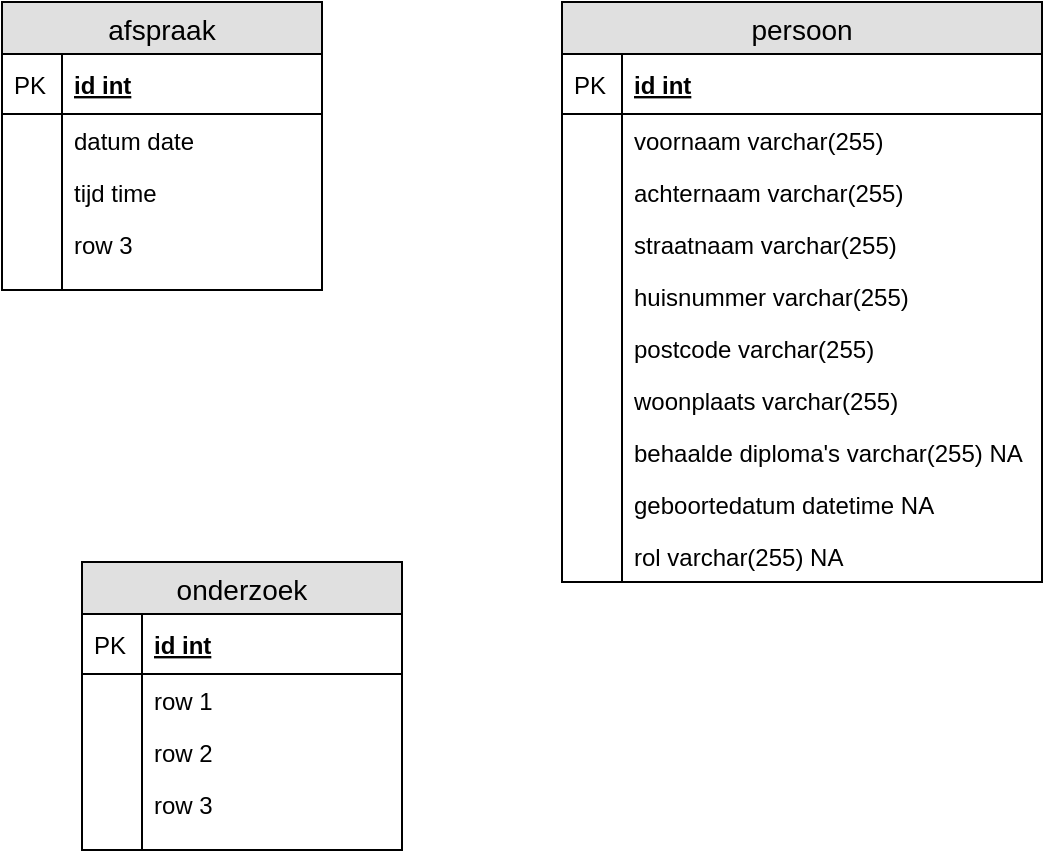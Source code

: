 <mxfile type="github" version="12.7.9"><diagram id="FCW3SQCGgS2LEOTlX6Vn" name="Page-1"><mxGraphModel grid="1" dx="1422" dy="792" gridSize="10" guides="1" tooltips="1" connect="1" arrows="1" fold="1" page="1" pageScale="1" pageWidth="827" pageHeight="1169" math="0" shadow="0"><root><mxCell id="0"/><mxCell id="1" parent="0"/><mxCell id="SnSiwHHTWoDjvqTIoeBE-45" value="onderzoek" parent="1" vertex="1" style="swimlane;fontStyle=0;childLayout=stackLayout;horizontal=1;startSize=26;fillColor=#e0e0e0;horizontalStack=0;resizeParent=1;resizeParentMax=0;resizeLast=0;collapsible=1;marginBottom=0;swimlaneFillColor=#ffffff;align=center;fontSize=14;"><mxGeometry as="geometry" height="144" width="160" x="120" y="480"/></mxCell><mxCell id="SnSiwHHTWoDjvqTIoeBE-46" value="id int" parent="SnSiwHHTWoDjvqTIoeBE-45" vertex="1" style="shape=partialRectangle;top=0;left=0;right=0;bottom=1;align=left;verticalAlign=middle;fillColor=none;spacingLeft=34;spacingRight=4;overflow=hidden;rotatable=0;points=[[0,0.5],[1,0.5]];portConstraint=eastwest;dropTarget=0;fontStyle=5;fontSize=12;"><mxGeometry as="geometry" height="30" width="160" y="26"/></mxCell><mxCell id="SnSiwHHTWoDjvqTIoeBE-47" value="PK" parent="SnSiwHHTWoDjvqTIoeBE-46" vertex="1" style="shape=partialRectangle;top=0;left=0;bottom=0;fillColor=none;align=left;verticalAlign=middle;spacingLeft=4;spacingRight=4;overflow=hidden;rotatable=0;points=[];portConstraint=eastwest;part=1;fontSize=12;" connectable="0"><mxGeometry as="geometry" height="30" width="30"/></mxCell><mxCell id="SnSiwHHTWoDjvqTIoeBE-48" value="row 1" parent="SnSiwHHTWoDjvqTIoeBE-45" vertex="1" style="shape=partialRectangle;top=0;left=0;right=0;bottom=0;align=left;verticalAlign=top;fillColor=none;spacingLeft=34;spacingRight=4;overflow=hidden;rotatable=0;points=[[0,0.5],[1,0.5]];portConstraint=eastwest;dropTarget=0;fontSize=12;"><mxGeometry as="geometry" height="26" width="160" y="56"/></mxCell><mxCell id="SnSiwHHTWoDjvqTIoeBE-49" value="" parent="SnSiwHHTWoDjvqTIoeBE-48" vertex="1" style="shape=partialRectangle;top=0;left=0;bottom=0;fillColor=none;align=left;verticalAlign=top;spacingLeft=4;spacingRight=4;overflow=hidden;rotatable=0;points=[];portConstraint=eastwest;part=1;fontSize=12;" connectable="0"><mxGeometry as="geometry" height="26" width="30"/></mxCell><mxCell id="SnSiwHHTWoDjvqTIoeBE-50" value="row 2" parent="SnSiwHHTWoDjvqTIoeBE-45" vertex="1" style="shape=partialRectangle;top=0;left=0;right=0;bottom=0;align=left;verticalAlign=top;fillColor=none;spacingLeft=34;spacingRight=4;overflow=hidden;rotatable=0;points=[[0,0.5],[1,0.5]];portConstraint=eastwest;dropTarget=0;fontSize=12;"><mxGeometry as="geometry" height="26" width="160" y="82"/></mxCell><mxCell id="SnSiwHHTWoDjvqTIoeBE-51" value="" parent="SnSiwHHTWoDjvqTIoeBE-50" vertex="1" style="shape=partialRectangle;top=0;left=0;bottom=0;fillColor=none;align=left;verticalAlign=top;spacingLeft=4;spacingRight=4;overflow=hidden;rotatable=0;points=[];portConstraint=eastwest;part=1;fontSize=12;" connectable="0"><mxGeometry as="geometry" height="26" width="30"/></mxCell><mxCell id="SnSiwHHTWoDjvqTIoeBE-52" value="row 3" parent="SnSiwHHTWoDjvqTIoeBE-45" vertex="1" style="shape=partialRectangle;top=0;left=0;right=0;bottom=0;align=left;verticalAlign=top;fillColor=none;spacingLeft=34;spacingRight=4;overflow=hidden;rotatable=0;points=[[0,0.5],[1,0.5]];portConstraint=eastwest;dropTarget=0;fontSize=12;"><mxGeometry as="geometry" height="26" width="160" y="108"/></mxCell><mxCell id="SnSiwHHTWoDjvqTIoeBE-53" value="" parent="SnSiwHHTWoDjvqTIoeBE-52" vertex="1" style="shape=partialRectangle;top=0;left=0;bottom=0;fillColor=none;align=left;verticalAlign=top;spacingLeft=4;spacingRight=4;overflow=hidden;rotatable=0;points=[];portConstraint=eastwest;part=1;fontSize=12;" connectable="0"><mxGeometry as="geometry" height="26" width="30"/></mxCell><mxCell id="SnSiwHHTWoDjvqTIoeBE-54" value="" parent="SnSiwHHTWoDjvqTIoeBE-45" vertex="1" style="shape=partialRectangle;top=0;left=0;right=0;bottom=0;align=left;verticalAlign=top;fillColor=none;spacingLeft=34;spacingRight=4;overflow=hidden;rotatable=0;points=[[0,0.5],[1,0.5]];portConstraint=eastwest;dropTarget=0;fontSize=12;"><mxGeometry as="geometry" height="10" width="160" y="134"/></mxCell><mxCell id="SnSiwHHTWoDjvqTIoeBE-55" value="" parent="SnSiwHHTWoDjvqTIoeBE-54" vertex="1" style="shape=partialRectangle;top=0;left=0;bottom=0;fillColor=none;align=left;verticalAlign=top;spacingLeft=4;spacingRight=4;overflow=hidden;rotatable=0;points=[];portConstraint=eastwest;part=1;fontSize=12;" connectable="0"><mxGeometry as="geometry" height="10" width="30"/></mxCell><mxCell id="SnSiwHHTWoDjvqTIoeBE-56" value="afspraak" parent="1" vertex="1" style="swimlane;fontStyle=0;childLayout=stackLayout;horizontal=1;startSize=26;fillColor=#e0e0e0;horizontalStack=0;resizeParent=1;resizeParentMax=0;resizeLast=0;collapsible=1;marginBottom=0;swimlaneFillColor=#ffffff;align=center;fontSize=14;"><mxGeometry as="geometry" height="144" width="160" x="80" y="200"/></mxCell><mxCell id="SnSiwHHTWoDjvqTIoeBE-57" value="id int" parent="SnSiwHHTWoDjvqTIoeBE-56" vertex="1" style="shape=partialRectangle;top=0;left=0;right=0;bottom=1;align=left;verticalAlign=middle;fillColor=none;spacingLeft=34;spacingRight=4;overflow=hidden;rotatable=0;points=[[0,0.5],[1,0.5]];portConstraint=eastwest;dropTarget=0;fontStyle=5;fontSize=12;"><mxGeometry as="geometry" height="30" width="160" y="26"/></mxCell><mxCell id="SnSiwHHTWoDjvqTIoeBE-58" value="PK" parent="SnSiwHHTWoDjvqTIoeBE-57" vertex="1" style="shape=partialRectangle;top=0;left=0;bottom=0;fillColor=none;align=left;verticalAlign=middle;spacingLeft=4;spacingRight=4;overflow=hidden;rotatable=0;points=[];portConstraint=eastwest;part=1;fontSize=12;" connectable="0"><mxGeometry as="geometry" height="30" width="30"/></mxCell><mxCell id="SnSiwHHTWoDjvqTIoeBE-59" value="datum date" parent="SnSiwHHTWoDjvqTIoeBE-56" vertex="1" style="shape=partialRectangle;top=0;left=0;right=0;bottom=0;align=left;verticalAlign=top;fillColor=none;spacingLeft=34;spacingRight=4;overflow=hidden;rotatable=0;points=[[0,0.5],[1,0.5]];portConstraint=eastwest;dropTarget=0;fontSize=12;"><mxGeometry as="geometry" height="26" width="160" y="56"/></mxCell><mxCell id="SnSiwHHTWoDjvqTIoeBE-60" value="" parent="SnSiwHHTWoDjvqTIoeBE-59" vertex="1" style="shape=partialRectangle;top=0;left=0;bottom=0;fillColor=none;align=left;verticalAlign=top;spacingLeft=4;spacingRight=4;overflow=hidden;rotatable=0;points=[];portConstraint=eastwest;part=1;fontSize=12;" connectable="0"><mxGeometry as="geometry" height="26" width="30"/></mxCell><mxCell id="SnSiwHHTWoDjvqTIoeBE-61" value="tijd time" parent="SnSiwHHTWoDjvqTIoeBE-56" vertex="1" style="shape=partialRectangle;top=0;left=0;right=0;bottom=0;align=left;verticalAlign=top;fillColor=none;spacingLeft=34;spacingRight=4;overflow=hidden;rotatable=0;points=[[0,0.5],[1,0.5]];portConstraint=eastwest;dropTarget=0;fontSize=12;"><mxGeometry as="geometry" height="26" width="160" y="82"/></mxCell><mxCell id="SnSiwHHTWoDjvqTIoeBE-62" value="" parent="SnSiwHHTWoDjvqTIoeBE-61" vertex="1" style="shape=partialRectangle;top=0;left=0;bottom=0;fillColor=none;align=left;verticalAlign=top;spacingLeft=4;spacingRight=4;overflow=hidden;rotatable=0;points=[];portConstraint=eastwest;part=1;fontSize=12;" connectable="0"><mxGeometry as="geometry" height="26" width="30"/></mxCell><mxCell id="SnSiwHHTWoDjvqTIoeBE-63" value="row 3" parent="SnSiwHHTWoDjvqTIoeBE-56" vertex="1" style="shape=partialRectangle;top=0;left=0;right=0;bottom=0;align=left;verticalAlign=top;fillColor=none;spacingLeft=34;spacingRight=4;overflow=hidden;rotatable=0;points=[[0,0.5],[1,0.5]];portConstraint=eastwest;dropTarget=0;fontSize=12;"><mxGeometry as="geometry" height="26" width="160" y="108"/></mxCell><mxCell id="SnSiwHHTWoDjvqTIoeBE-64" value="" parent="SnSiwHHTWoDjvqTIoeBE-63" vertex="1" style="shape=partialRectangle;top=0;left=0;bottom=0;fillColor=none;align=left;verticalAlign=top;spacingLeft=4;spacingRight=4;overflow=hidden;rotatable=0;points=[];portConstraint=eastwest;part=1;fontSize=12;" connectable="0"><mxGeometry as="geometry" height="26" width="30"/></mxCell><mxCell id="SnSiwHHTWoDjvqTIoeBE-65" value="" parent="SnSiwHHTWoDjvqTIoeBE-56" vertex="1" style="shape=partialRectangle;top=0;left=0;right=0;bottom=0;align=left;verticalAlign=top;fillColor=none;spacingLeft=34;spacingRight=4;overflow=hidden;rotatable=0;points=[[0,0.5],[1,0.5]];portConstraint=eastwest;dropTarget=0;fontSize=12;"><mxGeometry as="geometry" height="10" width="160" y="134"/></mxCell><mxCell id="SnSiwHHTWoDjvqTIoeBE-66" value="" parent="SnSiwHHTWoDjvqTIoeBE-65" vertex="1" style="shape=partialRectangle;top=0;left=0;bottom=0;fillColor=none;align=left;verticalAlign=top;spacingLeft=4;spacingRight=4;overflow=hidden;rotatable=0;points=[];portConstraint=eastwest;part=1;fontSize=12;" connectable="0"><mxGeometry as="geometry" height="10" width="30"/></mxCell><mxCell id="SnSiwHHTWoDjvqTIoeBE-86" value="persoon" parent="1" vertex="1" style="swimlane;fontStyle=0;childLayout=stackLayout;horizontal=1;startSize=26;fillColor=#e0e0e0;horizontalStack=0;resizeParent=1;resizeParentMax=0;resizeLast=0;collapsible=1;marginBottom=0;swimlaneFillColor=#ffffff;align=center;fontSize=14;"><mxGeometry as="geometry" height="290" width="240" x="360" y="200"/></mxCell><mxCell id="SnSiwHHTWoDjvqTIoeBE-87" value="id int" parent="SnSiwHHTWoDjvqTIoeBE-86" vertex="1" style="shape=partialRectangle;top=0;left=0;right=0;bottom=1;align=left;verticalAlign=middle;fillColor=none;spacingLeft=34;spacingRight=4;overflow=hidden;rotatable=0;points=[[0,0.5],[1,0.5]];portConstraint=eastwest;dropTarget=0;fontStyle=5;fontSize=12;"><mxGeometry as="geometry" height="30" width="240" y="26"/></mxCell><mxCell id="SnSiwHHTWoDjvqTIoeBE-88" value="PK" parent="SnSiwHHTWoDjvqTIoeBE-87" vertex="1" style="shape=partialRectangle;top=0;left=0;bottom=0;fillColor=none;align=left;verticalAlign=middle;spacingLeft=4;spacingRight=4;overflow=hidden;rotatable=0;points=[];portConstraint=eastwest;part=1;fontSize=12;" connectable="0"><mxGeometry as="geometry" height="30" width="30"/></mxCell><mxCell id="SnSiwHHTWoDjvqTIoeBE-89" value="voornaam varchar(255)" parent="SnSiwHHTWoDjvqTIoeBE-86" vertex="1" style="shape=partialRectangle;top=0;left=0;right=0;bottom=0;align=left;verticalAlign=top;fillColor=none;spacingLeft=34;spacingRight=4;overflow=hidden;rotatable=0;points=[[0,0.5],[1,0.5]];portConstraint=eastwest;dropTarget=0;fontSize=12;"><mxGeometry as="geometry" height="26" width="240" y="56"/></mxCell><mxCell id="SnSiwHHTWoDjvqTIoeBE-90" value="" parent="SnSiwHHTWoDjvqTIoeBE-89" vertex="1" style="shape=partialRectangle;top=0;left=0;bottom=0;fillColor=none;align=left;verticalAlign=top;spacingLeft=4;spacingRight=4;overflow=hidden;rotatable=0;points=[];portConstraint=eastwest;part=1;fontSize=12;" connectable="0"><mxGeometry as="geometry" height="26" width="30"/></mxCell><mxCell id="SnSiwHHTWoDjvqTIoeBE-91" value="achternaam varchar(255) " parent="SnSiwHHTWoDjvqTIoeBE-86" vertex="1" style="shape=partialRectangle;top=0;left=0;right=0;bottom=0;align=left;verticalAlign=top;fillColor=none;spacingLeft=34;spacingRight=4;overflow=hidden;rotatable=0;points=[[0,0.5],[1,0.5]];portConstraint=eastwest;dropTarget=0;fontSize=12;"><mxGeometry as="geometry" height="26" width="240" y="82"/></mxCell><mxCell id="SnSiwHHTWoDjvqTIoeBE-92" value="" parent="SnSiwHHTWoDjvqTIoeBE-91" vertex="1" style="shape=partialRectangle;top=0;left=0;bottom=0;fillColor=none;align=left;verticalAlign=top;spacingLeft=4;spacingRight=4;overflow=hidden;rotatable=0;points=[];portConstraint=eastwest;part=1;fontSize=12;" connectable="0"><mxGeometry as="geometry" height="26" width="30"/></mxCell><mxCell id="SnSiwHHTWoDjvqTIoeBE-95" value="straatnaam varchar(255)" parent="SnSiwHHTWoDjvqTIoeBE-86" vertex="1" style="shape=partialRectangle;top=0;left=0;right=0;bottom=0;align=left;verticalAlign=top;fillColor=none;spacingLeft=34;spacingRight=4;overflow=hidden;rotatable=0;points=[[0,0.5],[1,0.5]];portConstraint=eastwest;dropTarget=0;fontSize=12;"><mxGeometry as="geometry" height="26" width="240" y="108"/></mxCell><mxCell id="SnSiwHHTWoDjvqTIoeBE-96" value="" parent="SnSiwHHTWoDjvqTIoeBE-95" vertex="1" style="shape=partialRectangle;top=0;left=0;bottom=0;fillColor=none;align=left;verticalAlign=top;spacingLeft=4;spacingRight=4;overflow=hidden;rotatable=0;points=[];portConstraint=eastwest;part=1;fontSize=12;" connectable="0"><mxGeometry as="geometry" height="26" width="30"/></mxCell><mxCell id="SnSiwHHTWoDjvqTIoeBE-97" value="huisnummer varchar(255) " parent="SnSiwHHTWoDjvqTIoeBE-86" vertex="1" style="shape=partialRectangle;top=0;left=0;right=0;bottom=0;align=left;verticalAlign=top;fillColor=none;spacingLeft=34;spacingRight=4;overflow=hidden;rotatable=0;points=[[0,0.5],[1,0.5]];portConstraint=eastwest;dropTarget=0;fontSize=12;"><mxGeometry as="geometry" height="26" width="240" y="134"/></mxCell><mxCell id="SnSiwHHTWoDjvqTIoeBE-98" value="" parent="SnSiwHHTWoDjvqTIoeBE-97" vertex="1" style="shape=partialRectangle;top=0;left=0;bottom=0;fillColor=none;align=left;verticalAlign=top;spacingLeft=4;spacingRight=4;overflow=hidden;rotatable=0;points=[];portConstraint=eastwest;part=1;fontSize=12;" connectable="0"><mxGeometry as="geometry" height="26" width="30"/></mxCell><mxCell id="SnSiwHHTWoDjvqTIoeBE-99" value="postcode varchar(255)" parent="SnSiwHHTWoDjvqTIoeBE-86" vertex="1" style="shape=partialRectangle;top=0;left=0;right=0;bottom=0;align=left;verticalAlign=top;fillColor=none;spacingLeft=34;spacingRight=4;overflow=hidden;rotatable=0;points=[[0,0.5],[1,0.5]];portConstraint=eastwest;dropTarget=0;fontSize=12;"><mxGeometry as="geometry" height="26" width="240" y="160"/></mxCell><mxCell id="SnSiwHHTWoDjvqTIoeBE-100" value="" parent="SnSiwHHTWoDjvqTIoeBE-99" vertex="1" style="shape=partialRectangle;top=0;left=0;bottom=0;fillColor=none;align=left;verticalAlign=top;spacingLeft=4;spacingRight=4;overflow=hidden;rotatable=0;points=[];portConstraint=eastwest;part=1;fontSize=12;" connectable="0"><mxGeometry as="geometry" height="26" width="30"/></mxCell><mxCell id="SnSiwHHTWoDjvqTIoeBE-101" value="woonplaats varchar(255)" parent="SnSiwHHTWoDjvqTIoeBE-86" vertex="1" style="shape=partialRectangle;top=0;left=0;right=0;bottom=0;align=left;verticalAlign=top;fillColor=none;spacingLeft=34;spacingRight=4;overflow=hidden;rotatable=0;points=[[0,0.5],[1,0.5]];portConstraint=eastwest;dropTarget=0;fontSize=12;"><mxGeometry as="geometry" height="26" width="240" y="186"/></mxCell><mxCell id="SnSiwHHTWoDjvqTIoeBE-102" value="" parent="SnSiwHHTWoDjvqTIoeBE-101" vertex="1" style="shape=partialRectangle;top=0;left=0;bottom=0;fillColor=none;align=left;verticalAlign=top;spacingLeft=4;spacingRight=4;overflow=hidden;rotatable=0;points=[];portConstraint=eastwest;part=1;fontSize=12;" connectable="0"><mxGeometry as="geometry" height="26" width="30"/></mxCell><mxCell id="SnSiwHHTWoDjvqTIoeBE-103" value="behaalde diploma's varchar(255) NA" parent="SnSiwHHTWoDjvqTIoeBE-86" vertex="1" style="shape=partialRectangle;top=0;left=0;right=0;bottom=0;align=left;verticalAlign=top;fillColor=none;spacingLeft=34;spacingRight=4;overflow=hidden;rotatable=0;points=[[0,0.5],[1,0.5]];portConstraint=eastwest;dropTarget=0;fontSize=12;"><mxGeometry as="geometry" height="26" width="240" y="212"/></mxCell><mxCell id="SnSiwHHTWoDjvqTIoeBE-104" value="" parent="SnSiwHHTWoDjvqTIoeBE-103" vertex="1" style="shape=partialRectangle;top=0;left=0;bottom=0;fillColor=none;align=left;verticalAlign=top;spacingLeft=4;spacingRight=4;overflow=hidden;rotatable=0;points=[];portConstraint=eastwest;part=1;fontSize=12;" connectable="0"><mxGeometry as="geometry" height="26" width="30"/></mxCell><mxCell id="SnSiwHHTWoDjvqTIoeBE-41" value="geboortedatum datetime NA" parent="SnSiwHHTWoDjvqTIoeBE-86" vertex="1" style="shape=partialRectangle;top=0;left=0;right=0;bottom=0;align=left;verticalAlign=top;fillColor=none;spacingLeft=34;spacingRight=4;overflow=hidden;rotatable=0;points=[[0,0.5],[1,0.5]];portConstraint=eastwest;dropTarget=0;fontSize=12;"><mxGeometry as="geometry" height="26" width="240" y="238"/></mxCell><mxCell id="SnSiwHHTWoDjvqTIoeBE-42" value="" parent="SnSiwHHTWoDjvqTIoeBE-41" vertex="1" style="shape=partialRectangle;top=0;left=0;bottom=0;fillColor=none;align=left;verticalAlign=top;spacingLeft=4;spacingRight=4;overflow=hidden;rotatable=0;points=[];portConstraint=eastwest;part=1;fontSize=12;" connectable="0"><mxGeometry as="geometry" height="26" width="30"/></mxCell><mxCell id="SnSiwHHTWoDjvqTIoeBE-105" value="rol varchar(255) NA" parent="SnSiwHHTWoDjvqTIoeBE-86" vertex="1" style="shape=partialRectangle;top=0;left=0;right=0;bottom=0;align=left;verticalAlign=top;fillColor=none;spacingLeft=34;spacingRight=4;overflow=hidden;rotatable=0;points=[[0,0.5],[1,0.5]];portConstraint=eastwest;dropTarget=0;fontSize=12;"><mxGeometry as="geometry" height="26" width="240" y="264"/></mxCell><mxCell id="SnSiwHHTWoDjvqTIoeBE-106" value="" parent="SnSiwHHTWoDjvqTIoeBE-105" vertex="1" style="shape=partialRectangle;top=0;left=0;bottom=0;fillColor=none;align=left;verticalAlign=top;spacingLeft=4;spacingRight=4;overflow=hidden;rotatable=0;points=[];portConstraint=eastwest;part=1;fontSize=12;" connectable="0"><mxGeometry as="geometry" height="26" width="30"/></mxCell></root></mxGraphModel></diagram></mxfile>